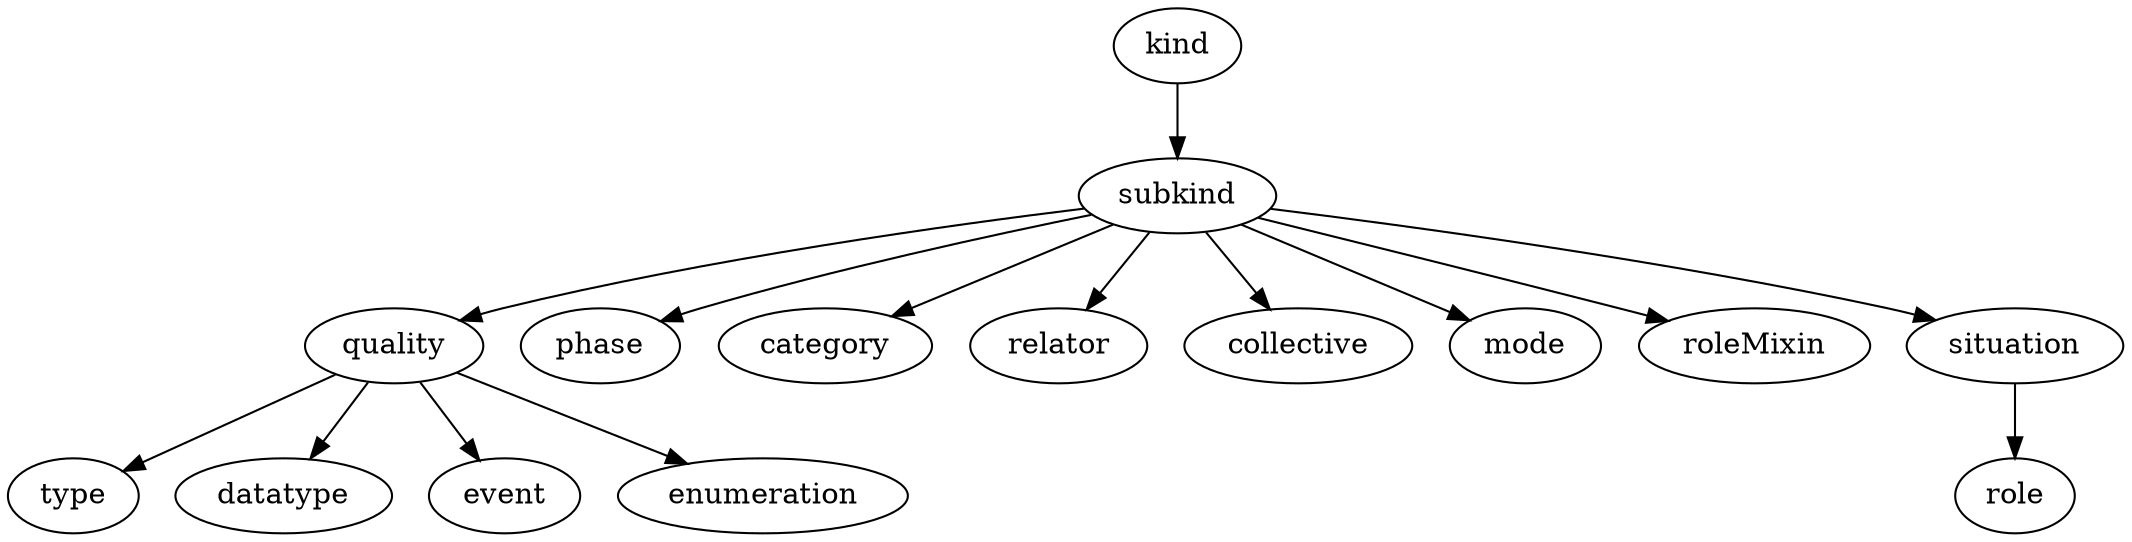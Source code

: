 strict digraph  {
kind;
subkind;
quality;
phase;
category;
relator;
collective;
mode;
roleMixin;
situation;
type;
datatype;
event;
enumeration;
role;
kind -> subkind;
subkind -> quality;
subkind -> phase;
subkind -> category;
subkind -> relator;
subkind -> collective;
subkind -> mode;
subkind -> roleMixin;
subkind -> situation;
quality -> type;
quality -> datatype;
quality -> event;
quality -> enumeration;
situation -> role;
}
